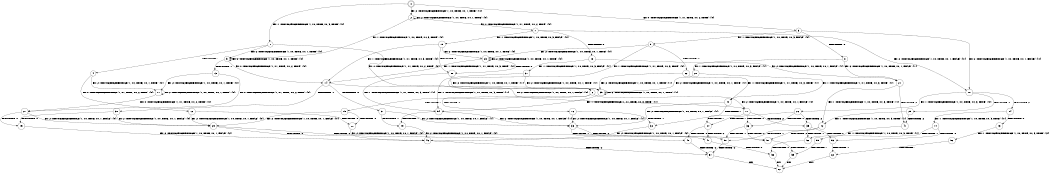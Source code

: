 digraph BCG {
size = "7, 10.5";
center = TRUE;
node [shape = circle];
0 [peripheries = 2];
0 -> 1 [label = "EX !1 !ATOMIC_EXCH_BRANCH (1, +0, TRUE, +0, 3, TRUE) !{0}"];
0 -> 2 [label = "EX !2 !ATOMIC_EXCH_BRANCH (1, +0, TRUE, +0, 1, TRUE) !{0}"];
0 -> 3 [label = "EX !0 !ATOMIC_EXCH_BRANCH (1, +1, TRUE, +0, 2, TRUE) !{0}"];
1 -> 4 [label = "TERMINATE !1"];
1 -> 5 [label = "EX !2 !ATOMIC_EXCH_BRANCH (1, +0, TRUE, +0, 1, TRUE) !{0}"];
1 -> 6 [label = "EX !0 !ATOMIC_EXCH_BRANCH (1, +1, TRUE, +0, 2, TRUE) !{0}"];
2 -> 5 [label = "EX !1 !ATOMIC_EXCH_BRANCH (1, +0, TRUE, +0, 3, TRUE) !{0}"];
2 -> 7 [label = "EX !0 !ATOMIC_EXCH_BRANCH (1, +1, TRUE, +0, 2, TRUE) !{0}"];
2 -> 2 [label = "EX !2 !ATOMIC_EXCH_BRANCH (1, +0, TRUE, +0, 1, TRUE) !{0}"];
3 -> 8 [label = "TERMINATE !0"];
3 -> 9 [label = "EX !1 !ATOMIC_EXCH_BRANCH (1, +0, TRUE, +0, 3, FALSE) !{0}"];
3 -> 10 [label = "EX !2 !ATOMIC_EXCH_BRANCH (1, +0, TRUE, +0, 1, FALSE) !{0}"];
4 -> 11 [label = "EX !2 !ATOMIC_EXCH_BRANCH (1, +0, TRUE, +0, 1, TRUE) !{0}"];
4 -> 12 [label = "EX !0 !ATOMIC_EXCH_BRANCH (1, +1, TRUE, +0, 2, TRUE) !{0}"];
5 -> 13 [label = "TERMINATE !1"];
5 -> 14 [label = "EX !0 !ATOMIC_EXCH_BRANCH (1, +1, TRUE, +0, 2, TRUE) !{0}"];
5 -> 5 [label = "EX !2 !ATOMIC_EXCH_BRANCH (1, +0, TRUE, +0, 1, TRUE) !{0}"];
6 -> 15 [label = "TERMINATE !1"];
6 -> 16 [label = "TERMINATE !0"];
6 -> 17 [label = "EX !2 !ATOMIC_EXCH_BRANCH (1, +0, TRUE, +0, 1, FALSE) !{0}"];
7 -> 18 [label = "TERMINATE !0"];
7 -> 19 [label = "EX !1 !ATOMIC_EXCH_BRANCH (1, +0, TRUE, +0, 3, FALSE) !{0}"];
7 -> 10 [label = "EX !2 !ATOMIC_EXCH_BRANCH (1, +0, TRUE, +0, 1, FALSE) !{0}"];
8 -> 20 [label = "EX !1 !ATOMIC_EXCH_BRANCH (1, +0, TRUE, +0, 3, FALSE) !{1}"];
8 -> 21 [label = "EX !2 !ATOMIC_EXCH_BRANCH (1, +0, TRUE, +0, 1, FALSE) !{1}"];
9 -> 22 [label = "TERMINATE !0"];
9 -> 23 [label = "EX !2 !ATOMIC_EXCH_BRANCH (1, +0, TRUE, +0, 1, TRUE) !{0}"];
9 -> 6 [label = "EX !1 !ATOMIC_EXCH_BRANCH (1, +1, TRUE, +0, 3, TRUE) !{0}"];
10 -> 24 [label = "TERMINATE !2"];
10 -> 25 [label = "TERMINATE !0"];
10 -> 26 [label = "EX !1 !ATOMIC_EXCH_BRANCH (1, +0, TRUE, +0, 3, TRUE) !{0}"];
11 -> 27 [label = "EX !0 !ATOMIC_EXCH_BRANCH (1, +1, TRUE, +0, 2, TRUE) !{0}"];
11 -> 11 [label = "EX !2 !ATOMIC_EXCH_BRANCH (1, +0, TRUE, +0, 1, TRUE) !{0}"];
12 -> 28 [label = "TERMINATE !0"];
12 -> 29 [label = "EX !2 !ATOMIC_EXCH_BRANCH (1, +0, TRUE, +0, 1, FALSE) !{0}"];
13 -> 27 [label = "EX !0 !ATOMIC_EXCH_BRANCH (1, +1, TRUE, +0, 2, TRUE) !{0}"];
13 -> 11 [label = "EX !2 !ATOMIC_EXCH_BRANCH (1, +0, TRUE, +0, 1, TRUE) !{0}"];
14 -> 30 [label = "TERMINATE !1"];
14 -> 31 [label = "TERMINATE !0"];
14 -> 17 [label = "EX !2 !ATOMIC_EXCH_BRANCH (1, +0, TRUE, +0, 1, FALSE) !{0}"];
15 -> 28 [label = "TERMINATE !0"];
15 -> 29 [label = "EX !2 !ATOMIC_EXCH_BRANCH (1, +0, TRUE, +0, 1, FALSE) !{0}"];
16 -> 32 [label = "TERMINATE !1"];
16 -> 33 [label = "EX !2 !ATOMIC_EXCH_BRANCH (1, +0, TRUE, +0, 1, FALSE) !{1}"];
17 -> 34 [label = "TERMINATE !1"];
17 -> 35 [label = "TERMINATE !2"];
17 -> 36 [label = "TERMINATE !0"];
18 -> 37 [label = "EX !1 !ATOMIC_EXCH_BRANCH (1, +0, TRUE, +0, 3, FALSE) !{1}"];
18 -> 21 [label = "EX !2 !ATOMIC_EXCH_BRANCH (1, +0, TRUE, +0, 1, FALSE) !{1}"];
19 -> 38 [label = "TERMINATE !0"];
19 -> 23 [label = "EX !2 !ATOMIC_EXCH_BRANCH (1, +0, TRUE, +0, 1, TRUE) !{0}"];
19 -> 14 [label = "EX !1 !ATOMIC_EXCH_BRANCH (1, +1, TRUE, +0, 3, TRUE) !{0}"];
20 -> 39 [label = "EX !2 !ATOMIC_EXCH_BRANCH (1, +0, TRUE, +0, 1, TRUE) !{1}"];
20 -> 40 [label = "EX !1 !ATOMIC_EXCH_BRANCH (1, +1, TRUE, +0, 3, TRUE) !{1}"];
21 -> 41 [label = "TERMINATE !2"];
21 -> 42 [label = "EX !1 !ATOMIC_EXCH_BRANCH (1, +0, TRUE, +0, 3, TRUE) !{1}"];
22 -> 39 [label = "EX !2 !ATOMIC_EXCH_BRANCH (1, +0, TRUE, +0, 1, TRUE) !{1}"];
22 -> 40 [label = "EX !1 !ATOMIC_EXCH_BRANCH (1, +1, TRUE, +0, 3, TRUE) !{1}"];
23 -> 38 [label = "TERMINATE !0"];
23 -> 23 [label = "EX !2 !ATOMIC_EXCH_BRANCH (1, +0, TRUE, +0, 1, TRUE) !{0}"];
23 -> 14 [label = "EX !1 !ATOMIC_EXCH_BRANCH (1, +1, TRUE, +0, 3, TRUE) !{0}"];
24 -> 43 [label = "TERMINATE !0"];
24 -> 44 [label = "EX !1 !ATOMIC_EXCH_BRANCH (1, +0, TRUE, +0, 3, TRUE) !{0}"];
25 -> 41 [label = "TERMINATE !2"];
25 -> 42 [label = "EX !1 !ATOMIC_EXCH_BRANCH (1, +0, TRUE, +0, 3, TRUE) !{1}"];
26 -> 34 [label = "TERMINATE !1"];
26 -> 35 [label = "TERMINATE !2"];
26 -> 36 [label = "TERMINATE !0"];
27 -> 45 [label = "TERMINATE !0"];
27 -> 29 [label = "EX !2 !ATOMIC_EXCH_BRANCH (1, +0, TRUE, +0, 1, FALSE) !{0}"];
28 -> 46 [label = "EX !2 !ATOMIC_EXCH_BRANCH (1, +0, TRUE, +0, 1, FALSE) !{2}"];
29 -> 47 [label = "TERMINATE !2"];
29 -> 48 [label = "TERMINATE !0"];
30 -> 45 [label = "TERMINATE !0"];
30 -> 29 [label = "EX !2 !ATOMIC_EXCH_BRANCH (1, +0, TRUE, +0, 1, FALSE) !{0}"];
31 -> 49 [label = "TERMINATE !1"];
31 -> 33 [label = "EX !2 !ATOMIC_EXCH_BRANCH (1, +0, TRUE, +0, 1, FALSE) !{1}"];
32 -> 46 [label = "EX !2 !ATOMIC_EXCH_BRANCH (1, +0, TRUE, +0, 1, FALSE) !{2}"];
33 -> 50 [label = "TERMINATE !1"];
33 -> 51 [label = "TERMINATE !2"];
34 -> 47 [label = "TERMINATE !2"];
34 -> 48 [label = "TERMINATE !0"];
35 -> 52 [label = "TERMINATE !1"];
35 -> 53 [label = "TERMINATE !0"];
36 -> 50 [label = "TERMINATE !1"];
36 -> 51 [label = "TERMINATE !2"];
37 -> 39 [label = "EX !2 !ATOMIC_EXCH_BRANCH (1, +0, TRUE, +0, 1, TRUE) !{1}"];
37 -> 54 [label = "EX !1 !ATOMIC_EXCH_BRANCH (1, +1, TRUE, +0, 3, TRUE) !{1}"];
38 -> 39 [label = "EX !2 !ATOMIC_EXCH_BRANCH (1, +0, TRUE, +0, 1, TRUE) !{1}"];
38 -> 54 [label = "EX !1 !ATOMIC_EXCH_BRANCH (1, +1, TRUE, +0, 3, TRUE) !{1}"];
39 -> 39 [label = "EX !2 !ATOMIC_EXCH_BRANCH (1, +0, TRUE, +0, 1, TRUE) !{1}"];
39 -> 54 [label = "EX !1 !ATOMIC_EXCH_BRANCH (1, +1, TRUE, +0, 3, TRUE) !{1}"];
40 -> 32 [label = "TERMINATE !1"];
40 -> 33 [label = "EX !2 !ATOMIC_EXCH_BRANCH (1, +0, TRUE, +0, 1, FALSE) !{1}"];
41 -> 55 [label = "EX !1 !ATOMIC_EXCH_BRANCH (1, +0, TRUE, +0, 3, TRUE) !{1}"];
42 -> 50 [label = "TERMINATE !1"];
42 -> 51 [label = "TERMINATE !2"];
43 -> 56 [label = "EX !1 !ATOMIC_EXCH_BRANCH (1, +0, TRUE, +0, 3, TRUE) !{2}"];
44 -> 52 [label = "TERMINATE !1"];
44 -> 53 [label = "TERMINATE !0"];
45 -> 46 [label = "EX !2 !ATOMIC_EXCH_BRANCH (1, +0, TRUE, +0, 1, FALSE) !{2}"];
46 -> 57 [label = "TERMINATE !2"];
47 -> 58 [label = "TERMINATE !0"];
48 -> 57 [label = "TERMINATE !2"];
49 -> 46 [label = "EX !2 !ATOMIC_EXCH_BRANCH (1, +0, TRUE, +0, 1, FALSE) !{2}"];
50 -> 57 [label = "TERMINATE !2"];
51 -> 59 [label = "TERMINATE !1"];
52 -> 58 [label = "TERMINATE !0"];
53 -> 60 [label = "TERMINATE !1"];
54 -> 49 [label = "TERMINATE !1"];
54 -> 33 [label = "EX !2 !ATOMIC_EXCH_BRANCH (1, +0, TRUE, +0, 1, FALSE) !{1}"];
55 -> 59 [label = "TERMINATE !1"];
56 -> 60 [label = "TERMINATE !1"];
57 -> 61 [label = "exit"];
58 -> 61 [label = "exit"];
59 -> 61 [label = "exit"];
60 -> 61 [label = "exit"];
}
